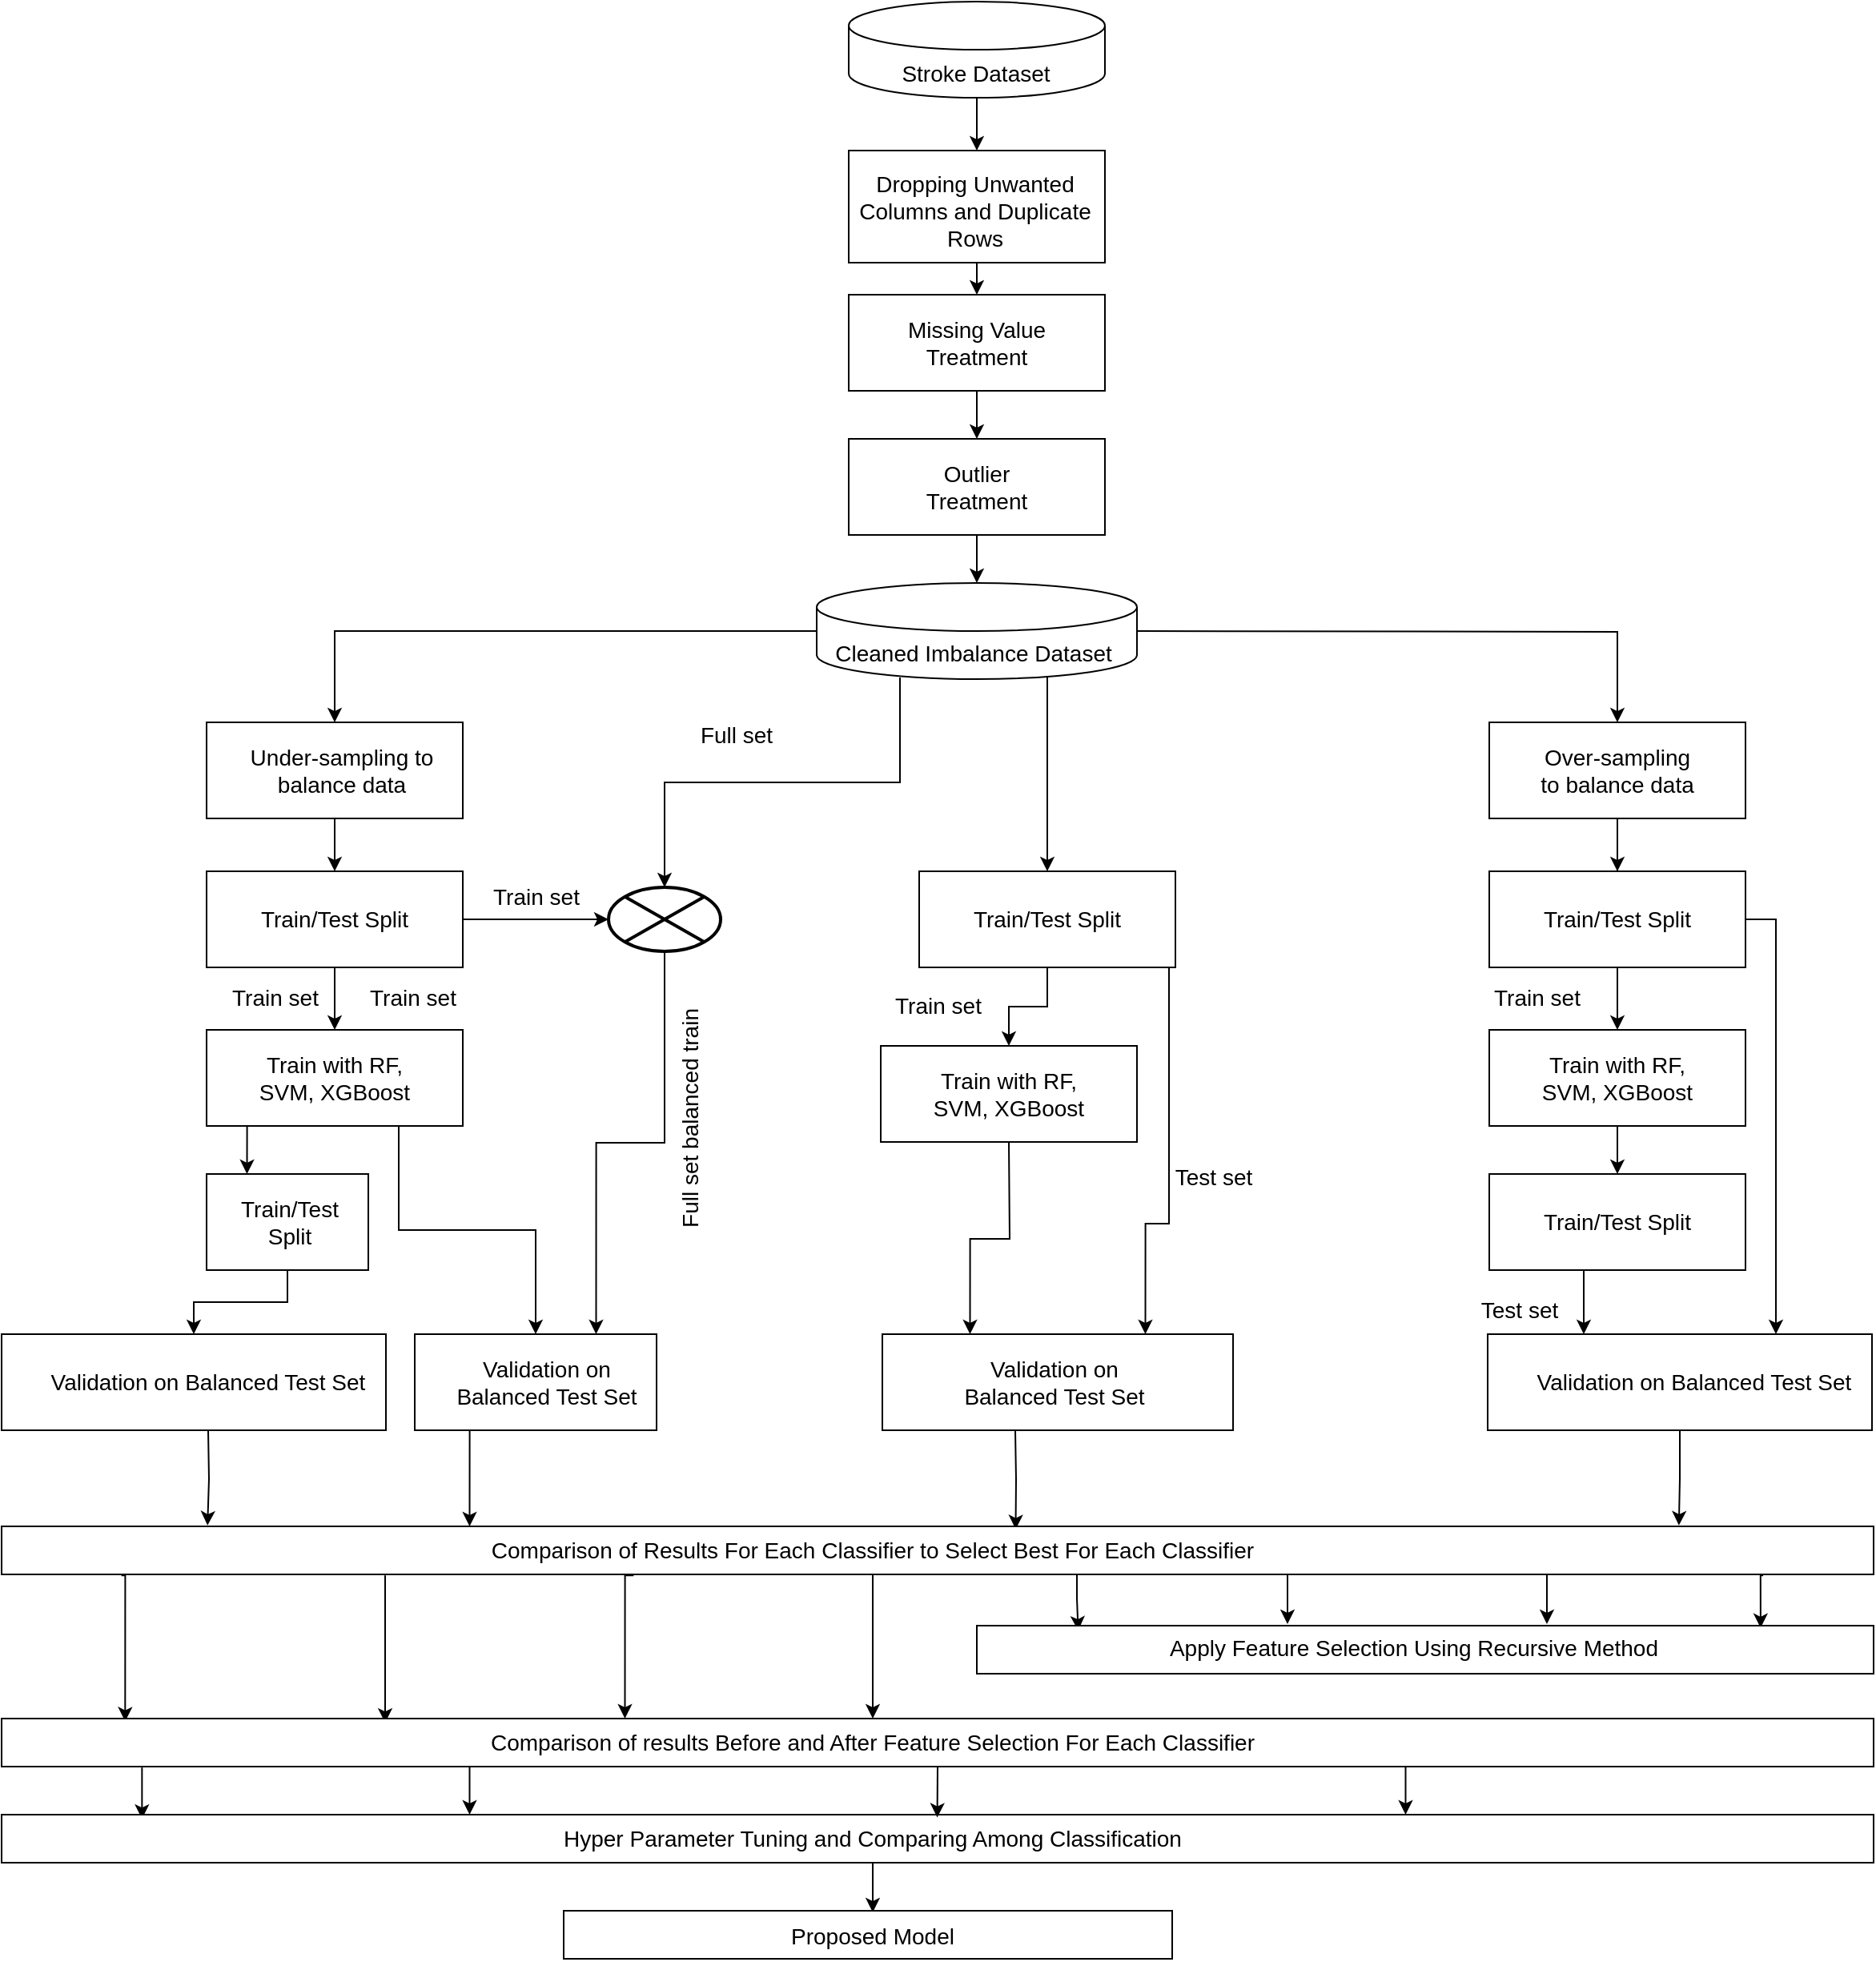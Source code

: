 <mxfile version="18.1.3" type="github"><diagram id="PCii4-yHpSWue9ZSMyPw" name="Page-1"><mxGraphModel dx="2926" dy="1094" grid="1" gridSize="10" guides="1" tooltips="1" connect="1" arrows="1" fold="1" page="1" pageScale="1" pageWidth="850" pageHeight="1100" math="0" shadow="0"><root><mxCell id="0"/><mxCell id="1" parent="0"/><mxCell id="yMCKSJx15J1RFyX7Sh6V-66" style="rounded=0;orthogonalLoop=1;jettySize=auto;html=1;entryX=0.5;entryY=0;entryDx=0;entryDy=0;" edge="1" parent="1" source="yMCKSJx15J1RFyX7Sh6V-11" target="yMCKSJx15J1RFyX7Sh6V-13"><mxGeometry relative="1" as="geometry"/></mxCell><mxCell id="yMCKSJx15J1RFyX7Sh6V-11" value="" style="shape=cylinder3;whiteSpace=wrap;html=1;boundedLbl=1;backgroundOutline=1;size=15;" vertex="1" parent="1"><mxGeometry x="320" y="7" width="160" height="60" as="geometry"/></mxCell><mxCell id="yMCKSJx15J1RFyX7Sh6V-12" value="&lt;font style=&quot;font-size: 14px;&quot;&gt;Stroke Dataset&lt;/font&gt;" style="text;html=1;strokeColor=none;fillColor=none;align=center;verticalAlign=middle;whiteSpace=wrap;rounded=0;" vertex="1" parent="1"><mxGeometry x="350" y="37" width="99" height="30" as="geometry"/></mxCell><mxCell id="yMCKSJx15J1RFyX7Sh6V-13" value="" style="rounded=0;whiteSpace=wrap;html=1;" vertex="1" parent="1"><mxGeometry x="320" y="100" width="160" height="70" as="geometry"/></mxCell><mxCell id="yMCKSJx15J1RFyX7Sh6V-68" style="edgeStyle=none;rounded=0;orthogonalLoop=1;jettySize=auto;html=1;entryX=0.5;entryY=0;entryDx=0;entryDy=0;" edge="1" parent="1" target="yMCKSJx15J1RFyX7Sh6V-15"><mxGeometry relative="1" as="geometry"><mxPoint x="400" y="170" as="sourcePoint"/></mxGeometry></mxCell><mxCell id="yMCKSJx15J1RFyX7Sh6V-14" value="&lt;font style=&quot;font-size: 14px;&quot;&gt;Dropping Unwanted Columns and Duplicate Rows&lt;/font&gt;" style="text;html=1;strokeColor=none;fillColor=none;align=center;verticalAlign=middle;whiteSpace=wrap;rounded=0;" vertex="1" parent="1"><mxGeometry x="324" y="125" width="150" height="25" as="geometry"/></mxCell><mxCell id="yMCKSJx15J1RFyX7Sh6V-15" value="" style="rounded=0;whiteSpace=wrap;html=1;" vertex="1" parent="1"><mxGeometry x="320" y="190" width="160" height="60" as="geometry"/></mxCell><mxCell id="yMCKSJx15J1RFyX7Sh6V-69" value="" style="edgeStyle=none;rounded=0;orthogonalLoop=1;jettySize=auto;html=1;entryX=0.5;entryY=0;entryDx=0;entryDy=0;" edge="1" parent="1" target="yMCKSJx15J1RFyX7Sh6V-18"><mxGeometry relative="1" as="geometry"><mxPoint x="400" y="250" as="sourcePoint"/></mxGeometry></mxCell><mxCell id="yMCKSJx15J1RFyX7Sh6V-16" value="&lt;font style=&quot;font-size: 14px;&quot;&gt;Missing Value Treatment&lt;/font&gt;" style="text;html=1;strokeColor=none;fillColor=none;align=center;verticalAlign=middle;whiteSpace=wrap;rounded=0;" vertex="1" parent="1"><mxGeometry x="350" y="205" width="100" height="30" as="geometry"/></mxCell><mxCell id="yMCKSJx15J1RFyX7Sh6V-70" style="edgeStyle=none;rounded=0;orthogonalLoop=1;jettySize=auto;html=1;exitX=0.5;exitY=1;exitDx=0;exitDy=0;entryX=0.5;entryY=0;entryDx=0;entryDy=0;entryPerimeter=0;" edge="1" parent="1" source="yMCKSJx15J1RFyX7Sh6V-18"><mxGeometry relative="1" as="geometry"><mxPoint x="401" y="340" as="sourcePoint"/><mxPoint x="400" y="370" as="targetPoint"/></mxGeometry></mxCell><mxCell id="yMCKSJx15J1RFyX7Sh6V-18" value="" style="rounded=0;whiteSpace=wrap;html=1;" vertex="1" parent="1"><mxGeometry x="320" y="280" width="160" height="60" as="geometry"/></mxCell><mxCell id="yMCKSJx15J1RFyX7Sh6V-19" value="&lt;font style=&quot;font-size: 14px;&quot;&gt;Outlier Treatment&lt;/font&gt;" style="text;html=1;strokeColor=none;fillColor=none;align=center;verticalAlign=middle;whiteSpace=wrap;rounded=0;strokeWidth=2;" vertex="1" parent="1"><mxGeometry x="350" y="295" width="100" height="30" as="geometry"/></mxCell><mxCell id="yMCKSJx15J1RFyX7Sh6V-71" style="edgeStyle=orthogonalEdgeStyle;rounded=0;orthogonalLoop=1;jettySize=auto;html=1;entryX=0.5;entryY=0;entryDx=0;entryDy=0;" edge="1" parent="1" source="yMCKSJx15J1RFyX7Sh6V-21" target="yMCKSJx15J1RFyX7Sh6V-24"><mxGeometry relative="1" as="geometry"/></mxCell><mxCell id="yMCKSJx15J1RFyX7Sh6V-21" value="" style="shape=cylinder3;whiteSpace=wrap;html=1;boundedLbl=1;backgroundOutline=1;size=15;" vertex="1" parent="1"><mxGeometry x="300" y="370" width="200" height="60" as="geometry"/></mxCell><mxCell id="yMCKSJx15J1RFyX7Sh6V-72" style="edgeStyle=orthogonalEdgeStyle;rounded=0;orthogonalLoop=1;jettySize=auto;html=1;entryX=0.5;entryY=0;entryDx=0;entryDy=0;" edge="1" parent="1" target="yMCKSJx15J1RFyX7Sh6V-26"><mxGeometry relative="1" as="geometry"><mxPoint x="500" y="400" as="sourcePoint"/></mxGeometry></mxCell><mxCell id="yMCKSJx15J1RFyX7Sh6V-105" style="edgeStyle=orthogonalEdgeStyle;rounded=0;orthogonalLoop=1;jettySize=auto;html=1;exitX=0.75;exitY=1;exitDx=0;exitDy=0;entryX=0.5;entryY=0;entryDx=0;entryDy=0;fontSize=14;" edge="1" parent="1" source="yMCKSJx15J1RFyX7Sh6V-22" target="yMCKSJx15J1RFyX7Sh6V-46"><mxGeometry relative="1" as="geometry"/></mxCell><mxCell id="yMCKSJx15J1RFyX7Sh6V-111" style="edgeStyle=orthogonalEdgeStyle;rounded=0;orthogonalLoop=1;jettySize=auto;html=1;exitX=0.25;exitY=1;exitDx=0;exitDy=0;fontSize=14;" edge="1" parent="1" source="yMCKSJx15J1RFyX7Sh6V-22" target="yMCKSJx15J1RFyX7Sh6V-110"><mxGeometry relative="1" as="geometry"/></mxCell><mxCell id="yMCKSJx15J1RFyX7Sh6V-22" value="&lt;font style=&quot;font-size: 14px;&quot;&gt;Cleaned Imbalance Dataset&lt;/font&gt;" style="text;html=1;strokeColor=none;fillColor=none;align=center;verticalAlign=middle;whiteSpace=wrap;rounded=0;" vertex="1" parent="1"><mxGeometry x="306" y="399" width="184" height="30" as="geometry"/></mxCell><mxCell id="yMCKSJx15J1RFyX7Sh6V-24" value="" style="rounded=0;whiteSpace=wrap;html=1;" vertex="1" parent="1"><mxGeometry x="-81" y="457" width="160" height="60" as="geometry"/></mxCell><mxCell id="yMCKSJx15J1RFyX7Sh6V-73" value="" style="edgeStyle=none;rounded=0;orthogonalLoop=1;jettySize=auto;html=1;entryX=0.5;entryY=0;entryDx=0;entryDy=0;exitX=0.5;exitY=1;exitDx=0;exitDy=0;" edge="1" parent="1" source="yMCKSJx15J1RFyX7Sh6V-24" target="yMCKSJx15J1RFyX7Sh6V-28"><mxGeometry relative="1" as="geometry"><mxPoint x="-30" y="430" as="sourcePoint"/></mxGeometry></mxCell><mxCell id="yMCKSJx15J1RFyX7Sh6V-25" value="&lt;font style=&quot;font-size: 14px;&quot;&gt;Under-sampling to balance data&lt;/font&gt;" style="text;html=1;strokeColor=none;fillColor=none;align=center;verticalAlign=middle;whiteSpace=wrap;rounded=0;" vertex="1" parent="1"><mxGeometry x="-56" y="472" width="119" height="30" as="geometry"/></mxCell><mxCell id="yMCKSJx15J1RFyX7Sh6V-75" value="" style="edgeStyle=none;rounded=0;orthogonalLoop=1;jettySize=auto;html=1;fontSize=14;" edge="1" parent="1" source="yMCKSJx15J1RFyX7Sh6V-26" target="yMCKSJx15J1RFyX7Sh6V-31"><mxGeometry relative="1" as="geometry"/></mxCell><mxCell id="yMCKSJx15J1RFyX7Sh6V-26" value="" style="rounded=0;whiteSpace=wrap;html=1;" vertex="1" parent="1"><mxGeometry x="720" y="457" width="160" height="60" as="geometry"/></mxCell><mxCell id="yMCKSJx15J1RFyX7Sh6V-74" value="" style="edgeStyle=none;rounded=0;orthogonalLoop=1;jettySize=auto;html=1;entryX=0.5;entryY=0;entryDx=0;entryDy=0;" edge="1" parent="1" target="yMCKSJx15J1RFyX7Sh6V-30"><mxGeometry relative="1" as="geometry"><mxPoint x="800" y="520" as="sourcePoint"/></mxGeometry></mxCell><mxCell id="yMCKSJx15J1RFyX7Sh6V-27" value="&lt;font style=&quot;font-size: 14px;&quot;&gt;Over-sampling to balance data&lt;/font&gt;" style="text;html=1;strokeColor=none;fillColor=none;align=center;verticalAlign=middle;whiteSpace=wrap;rounded=0;" vertex="1" parent="1"><mxGeometry x="750" y="472" width="100" height="30" as="geometry"/></mxCell><mxCell id="yMCKSJx15J1RFyX7Sh6V-112" style="edgeStyle=orthogonalEdgeStyle;rounded=0;orthogonalLoop=1;jettySize=auto;html=1;exitX=1;exitY=0.5;exitDx=0;exitDy=0;entryX=0;entryY=0.5;entryDx=0;entryDy=0;entryPerimeter=0;fontSize=14;" edge="1" parent="1" source="yMCKSJx15J1RFyX7Sh6V-28" target="yMCKSJx15J1RFyX7Sh6V-110"><mxGeometry relative="1" as="geometry"/></mxCell><mxCell id="yMCKSJx15J1RFyX7Sh6V-28" value="" style="rounded=0;whiteSpace=wrap;html=1;" vertex="1" parent="1"><mxGeometry x="-81" y="550" width="160" height="60" as="geometry"/></mxCell><mxCell id="yMCKSJx15J1RFyX7Sh6V-76" value="" style="edgeStyle=none;rounded=0;orthogonalLoop=1;jettySize=auto;html=1;fontSize=14;entryX=0.5;entryY=0;entryDx=0;entryDy=0;" edge="1" parent="1" target="yMCKSJx15J1RFyX7Sh6V-32"><mxGeometry relative="1" as="geometry"><mxPoint x="-1" y="610" as="sourcePoint"/></mxGeometry></mxCell><mxCell id="yMCKSJx15J1RFyX7Sh6V-29" value="&lt;font style=&quot;font-size: 14px;&quot;&gt;Train/Test Split&lt;/font&gt;" style="text;html=1;strokeColor=none;fillColor=none;align=center;verticalAlign=middle;whiteSpace=wrap;rounded=0;" vertex="1" parent="1"><mxGeometry x="-51" y="565" width="100" height="30" as="geometry"/></mxCell><mxCell id="yMCKSJx15J1RFyX7Sh6V-85" style="edgeStyle=orthogonalEdgeStyle;rounded=0;orthogonalLoop=1;jettySize=auto;html=1;entryX=0.75;entryY=0;entryDx=0;entryDy=0;fontSize=14;" edge="1" parent="1" source="yMCKSJx15J1RFyX7Sh6V-30" target="yMCKSJx15J1RFyX7Sh6V-54"><mxGeometry relative="1" as="geometry"><Array as="points"><mxPoint x="899" y="580"/></Array></mxGeometry></mxCell><mxCell id="yMCKSJx15J1RFyX7Sh6V-30" value="" style="rounded=0;whiteSpace=wrap;html=1;" vertex="1" parent="1"><mxGeometry x="720" y="550" width="160" height="60" as="geometry"/></mxCell><mxCell id="yMCKSJx15J1RFyX7Sh6V-81" value="" style="edgeStyle=orthogonalEdgeStyle;rounded=0;orthogonalLoop=1;jettySize=auto;html=1;fontSize=14;entryX=0.5;entryY=0;entryDx=0;entryDy=0;" edge="1" parent="1" target="yMCKSJx15J1RFyX7Sh6V-34"><mxGeometry relative="1" as="geometry"><mxPoint x="800" y="610" as="sourcePoint"/></mxGeometry></mxCell><mxCell id="yMCKSJx15J1RFyX7Sh6V-31" value="&lt;font style=&quot;font-size: 14px;&quot;&gt;Train/Test Split&lt;/font&gt;" style="text;html=1;strokeColor=none;fillColor=none;align=center;verticalAlign=middle;whiteSpace=wrap;rounded=0;" vertex="1" parent="1"><mxGeometry x="750" y="565" width="100" height="30" as="geometry"/></mxCell><mxCell id="yMCKSJx15J1RFyX7Sh6V-78" style="edgeStyle=orthogonalEdgeStyle;rounded=0;orthogonalLoop=1;jettySize=auto;html=1;exitX=0.25;exitY=1;exitDx=0;exitDy=0;entryX=0.25;entryY=0;entryDx=0;entryDy=0;fontSize=14;" edge="1" parent="1" source="yMCKSJx15J1RFyX7Sh6V-32" target="yMCKSJx15J1RFyX7Sh6V-38"><mxGeometry relative="1" as="geometry"/></mxCell><mxCell id="yMCKSJx15J1RFyX7Sh6V-80" style="edgeStyle=orthogonalEdgeStyle;rounded=0;orthogonalLoop=1;jettySize=auto;html=1;exitX=0.75;exitY=1;exitDx=0;exitDy=0;entryX=0.5;entryY=0;entryDx=0;entryDy=0;fontSize=14;" edge="1" parent="1" source="yMCKSJx15J1RFyX7Sh6V-32" target="yMCKSJx15J1RFyX7Sh6V-44"><mxGeometry relative="1" as="geometry"/></mxCell><mxCell id="yMCKSJx15J1RFyX7Sh6V-32" value="" style="rounded=0;whiteSpace=wrap;html=1;" vertex="1" parent="1"><mxGeometry x="-81" y="649" width="160" height="60" as="geometry"/></mxCell><mxCell id="yMCKSJx15J1RFyX7Sh6V-33" value="&lt;font style=&quot;font-size: 14px;&quot;&gt;Train with RF, SVM, XGBoost&lt;/font&gt;" style="text;html=1;strokeColor=none;fillColor=none;align=center;verticalAlign=middle;whiteSpace=wrap;rounded=0;" vertex="1" parent="1"><mxGeometry x="-51" y="664" width="100" height="30" as="geometry"/></mxCell><mxCell id="yMCKSJx15J1RFyX7Sh6V-34" value="" style="rounded=0;whiteSpace=wrap;html=1;" vertex="1" parent="1"><mxGeometry x="720" y="649" width="160" height="60" as="geometry"/></mxCell><mxCell id="yMCKSJx15J1RFyX7Sh6V-82" value="" style="edgeStyle=orthogonalEdgeStyle;rounded=0;orthogonalLoop=1;jettySize=auto;html=1;fontSize=14;entryX=0.5;entryY=0;entryDx=0;entryDy=0;entryPerimeter=0;" edge="1" parent="1" target="yMCKSJx15J1RFyX7Sh6V-40"><mxGeometry relative="1" as="geometry"><mxPoint x="800" y="709" as="sourcePoint"/></mxGeometry></mxCell><mxCell id="yMCKSJx15J1RFyX7Sh6V-35" value="&lt;font style=&quot;font-size: 14px;&quot;&gt;Train with RF, SVM, XGBoost&lt;/font&gt;" style="text;html=1;strokeColor=none;fillColor=none;align=center;verticalAlign=middle;whiteSpace=wrap;rounded=0;" vertex="1" parent="1"><mxGeometry x="750" y="664" width="100" height="30" as="geometry"/></mxCell><mxCell id="yMCKSJx15J1RFyX7Sh6V-79" style="edgeStyle=orthogonalEdgeStyle;rounded=0;orthogonalLoop=1;jettySize=auto;html=1;exitX=0.5;exitY=1;exitDx=0;exitDy=0;entryX=0.5;entryY=0;entryDx=0;entryDy=0;fontSize=14;" edge="1" parent="1" source="yMCKSJx15J1RFyX7Sh6V-38" target="yMCKSJx15J1RFyX7Sh6V-42"><mxGeometry relative="1" as="geometry"/></mxCell><mxCell id="yMCKSJx15J1RFyX7Sh6V-38" value="" style="rounded=0;whiteSpace=wrap;html=1;" vertex="1" parent="1"><mxGeometry x="-81" y="739" width="101" height="60" as="geometry"/></mxCell><mxCell id="yMCKSJx15J1RFyX7Sh6V-39" value="&lt;font style=&quot;font-size: 14px;&quot;&gt;Train/Test Split&lt;/font&gt;" style="text;html=1;strokeColor=none;fillColor=none;align=center;verticalAlign=middle;whiteSpace=wrap;rounded=0;" vertex="1" parent="1"><mxGeometry x="-68" y="754" width="78" height="30" as="geometry"/></mxCell><mxCell id="yMCKSJx15J1RFyX7Sh6V-40" value="" style="rounded=0;whiteSpace=wrap;html=1;" vertex="1" parent="1"><mxGeometry x="720" y="739" width="160" height="60" as="geometry"/></mxCell><mxCell id="yMCKSJx15J1RFyX7Sh6V-84" style="edgeStyle=orthogonalEdgeStyle;rounded=0;orthogonalLoop=1;jettySize=auto;html=1;entryX=0.25;entryY=0;entryDx=0;entryDy=0;fontSize=14;" edge="1" parent="1" target="yMCKSJx15J1RFyX7Sh6V-54"><mxGeometry relative="1" as="geometry"><mxPoint x="800" y="799" as="sourcePoint"/><Array as="points"><mxPoint x="779" y="799"/></Array></mxGeometry></mxCell><mxCell id="yMCKSJx15J1RFyX7Sh6V-41" value="&lt;font style=&quot;font-size: 14px;&quot;&gt;Train/Test Split&lt;/font&gt;" style="text;html=1;strokeColor=none;fillColor=none;align=center;verticalAlign=middle;whiteSpace=wrap;rounded=0;" vertex="1" parent="1"><mxGeometry x="750" y="754" width="100" height="30" as="geometry"/></mxCell><mxCell id="yMCKSJx15J1RFyX7Sh6V-42" value="" style="rounded=0;whiteSpace=wrap;html=1;" vertex="1" parent="1"><mxGeometry x="-209" y="839" width="240" height="60" as="geometry"/></mxCell><mxCell id="yMCKSJx15J1RFyX7Sh6V-89" style="edgeStyle=orthogonalEdgeStyle;rounded=0;orthogonalLoop=1;jettySize=auto;html=1;entryX=0.11;entryY=-0.02;entryDx=0;entryDy=0;entryPerimeter=0;fontSize=14;" edge="1" parent="1" target="yMCKSJx15J1RFyX7Sh6V-56"><mxGeometry relative="1" as="geometry"><mxPoint x="-80" y="899" as="sourcePoint"/></mxGeometry></mxCell><mxCell id="yMCKSJx15J1RFyX7Sh6V-43" value="&lt;font style=&quot;font-size: 14px;&quot;&gt;Validation on Balanced Test Set&lt;/font&gt;" style="text;html=1;strokeColor=none;fillColor=none;align=center;verticalAlign=middle;whiteSpace=wrap;rounded=0;" vertex="1" parent="1"><mxGeometry x="-185" y="854" width="210" height="30" as="geometry"/></mxCell><mxCell id="yMCKSJx15J1RFyX7Sh6V-44" value="" style="rounded=0;whiteSpace=wrap;html=1;" vertex="1" parent="1"><mxGeometry x="49" y="839" width="151" height="60" as="geometry"/></mxCell><mxCell id="yMCKSJx15J1RFyX7Sh6V-88" style="edgeStyle=orthogonalEdgeStyle;rounded=0;orthogonalLoop=1;jettySize=auto;html=1;entryX=0.25;entryY=0;entryDx=0;entryDy=0;fontSize=14;" edge="1" parent="1" target="yMCKSJx15J1RFyX7Sh6V-56"><mxGeometry relative="1" as="geometry"><mxPoint x="132" y="899" as="sourcePoint"/><Array as="points"><mxPoint x="83" y="899"/></Array></mxGeometry></mxCell><mxCell id="yMCKSJx15J1RFyX7Sh6V-45" value="&lt;font style=&quot;font-size: 14px;&quot;&gt;Validation on Balanced Test Set&lt;/font&gt;" style="text;html=1;strokeColor=none;fillColor=none;align=center;verticalAlign=middle;whiteSpace=wrap;rounded=0;" vertex="1" parent="1"><mxGeometry x="73" y="854" width="117" height="30" as="geometry"/></mxCell><mxCell id="yMCKSJx15J1RFyX7Sh6V-106" style="edgeStyle=orthogonalEdgeStyle;rounded=0;orthogonalLoop=1;jettySize=auto;html=1;exitX=0.5;exitY=1;exitDx=0;exitDy=0;entryX=0.5;entryY=0;entryDx=0;entryDy=0;fontSize=14;" edge="1" parent="1" source="yMCKSJx15J1RFyX7Sh6V-46" target="yMCKSJx15J1RFyX7Sh6V-48"><mxGeometry relative="1" as="geometry"/></mxCell><mxCell id="yMCKSJx15J1RFyX7Sh6V-108" style="edgeStyle=orthogonalEdgeStyle;rounded=0;orthogonalLoop=1;jettySize=auto;html=1;exitX=1;exitY=1;exitDx=0;exitDy=0;entryX=0.75;entryY=0;entryDx=0;entryDy=0;fontSize=14;" edge="1" parent="1" source="yMCKSJx15J1RFyX7Sh6V-46" target="yMCKSJx15J1RFyX7Sh6V-50"><mxGeometry relative="1" as="geometry"><Array as="points"><mxPoint x="520" y="610"/><mxPoint x="520" y="770"/><mxPoint x="505" y="770"/></Array></mxGeometry></mxCell><mxCell id="yMCKSJx15J1RFyX7Sh6V-46" value="" style="rounded=0;whiteSpace=wrap;html=1;" vertex="1" parent="1"><mxGeometry x="364" y="550" width="160" height="60" as="geometry"/></mxCell><mxCell id="yMCKSJx15J1RFyX7Sh6V-47" value="&lt;font style=&quot;font-size: 14px;&quot;&gt;Train/Test Split&lt;/font&gt;" style="text;html=1;strokeColor=none;fillColor=none;align=center;verticalAlign=middle;whiteSpace=wrap;rounded=0;" vertex="1" parent="1"><mxGeometry x="394" y="565" width="100" height="30" as="geometry"/></mxCell><mxCell id="yMCKSJx15J1RFyX7Sh6V-48" value="" style="rounded=0;whiteSpace=wrap;html=1;" vertex="1" parent="1"><mxGeometry x="340" y="659" width="160" height="60" as="geometry"/></mxCell><mxCell id="yMCKSJx15J1RFyX7Sh6V-109" style="edgeStyle=orthogonalEdgeStyle;rounded=0;orthogonalLoop=1;jettySize=auto;html=1;entryX=0.25;entryY=0;entryDx=0;entryDy=0;fontSize=14;" edge="1" parent="1" target="yMCKSJx15J1RFyX7Sh6V-50"><mxGeometry relative="1" as="geometry"><mxPoint x="420" y="719" as="sourcePoint"/></mxGeometry></mxCell><mxCell id="yMCKSJx15J1RFyX7Sh6V-49" value="&lt;font style=&quot;font-size: 14px;&quot;&gt;Train with RF, SVM, XGBoost&lt;/font&gt;" style="text;html=1;strokeColor=none;fillColor=none;align=center;verticalAlign=middle;whiteSpace=wrap;rounded=0;" vertex="1" parent="1"><mxGeometry x="370" y="674" width="100" height="30" as="geometry"/></mxCell><mxCell id="yMCKSJx15J1RFyX7Sh6V-50" value="" style="rounded=0;whiteSpace=wrap;html=1;" vertex="1" parent="1"><mxGeometry x="341" y="839" width="219" height="60" as="geometry"/></mxCell><mxCell id="yMCKSJx15J1RFyX7Sh6V-87" style="edgeStyle=orthogonalEdgeStyle;rounded=0;orthogonalLoop=1;jettySize=auto;html=1;entryX=0.675;entryY=0.06;entryDx=0;entryDy=0;entryPerimeter=0;fontSize=14;" edge="1" parent="1" target="yMCKSJx15J1RFyX7Sh6V-57"><mxGeometry relative="1" as="geometry"><mxPoint x="424" y="899" as="sourcePoint"/></mxGeometry></mxCell><mxCell id="yMCKSJx15J1RFyX7Sh6V-51" value="&lt;font style=&quot;font-size: 14px;&quot;&gt;Validation on Balanced Test Set&lt;/font&gt;" style="text;html=1;strokeColor=none;fillColor=none;align=center;verticalAlign=middle;whiteSpace=wrap;rounded=0;" vertex="1" parent="1"><mxGeometry x="390" y="854" width="117" height="30" as="geometry"/></mxCell><mxCell id="yMCKSJx15J1RFyX7Sh6V-86" style="edgeStyle=orthogonalEdgeStyle;rounded=0;orthogonalLoop=1;jettySize=auto;html=1;exitX=0.5;exitY=1;exitDx=0;exitDy=0;entryX=0.896;entryY=-0.02;entryDx=0;entryDy=0;entryPerimeter=0;fontSize=14;" edge="1" parent="1" source="yMCKSJx15J1RFyX7Sh6V-54" target="yMCKSJx15J1RFyX7Sh6V-56"><mxGeometry relative="1" as="geometry"/></mxCell><mxCell id="yMCKSJx15J1RFyX7Sh6V-54" value="" style="rounded=0;whiteSpace=wrap;html=1;" vertex="1" parent="1"><mxGeometry x="719" y="839" width="240" height="60" as="geometry"/></mxCell><mxCell id="yMCKSJx15J1RFyX7Sh6V-55" value="&lt;font style=&quot;font-size: 14px;&quot;&gt;Validation on Balanced Test Set&lt;/font&gt;" style="text;html=1;strokeColor=none;fillColor=none;align=center;verticalAlign=middle;whiteSpace=wrap;rounded=0;" vertex="1" parent="1"><mxGeometry x="743" y="854" width="210" height="30" as="geometry"/></mxCell><mxCell id="yMCKSJx15J1RFyX7Sh6V-93" style="edgeStyle=orthogonalEdgeStyle;rounded=0;orthogonalLoop=1;jettySize=auto;html=1;entryX=0.874;entryY=0.047;entryDx=0;entryDy=0;entryPerimeter=0;fontSize=14;exitX=0.941;exitY=1.02;exitDx=0;exitDy=0;exitPerimeter=0;" edge="1" parent="1" source="yMCKSJx15J1RFyX7Sh6V-56" target="yMCKSJx15J1RFyX7Sh6V-58"><mxGeometry relative="1" as="geometry"/></mxCell><mxCell id="yMCKSJx15J1RFyX7Sh6V-94" style="edgeStyle=orthogonalEdgeStyle;rounded=0;orthogonalLoop=1;jettySize=auto;html=1;exitX=0.75;exitY=1;exitDx=0;exitDy=0;entryX=0.5;entryY=0;entryDx=0;entryDy=0;fontSize=14;" edge="1" parent="1"><mxGeometry relative="1" as="geometry"><mxPoint x="750.75" y="989" as="sourcePoint"/><mxPoint x="756" y="1020" as="targetPoint"/></mxGeometry></mxCell><mxCell id="yMCKSJx15J1RFyX7Sh6V-95" style="edgeStyle=orthogonalEdgeStyle;rounded=0;orthogonalLoop=1;jettySize=auto;html=1;entryX=0.25;entryY=0;entryDx=0;entryDy=0;fontSize=14;exitX=1;exitY=1;exitDx=0;exitDy=0;" edge="1" parent="1" source="yMCKSJx15J1RFyX7Sh6V-57" target="yMCKSJx15J1RFyX7Sh6V-59"><mxGeometry relative="1" as="geometry"/></mxCell><mxCell id="yMCKSJx15J1RFyX7Sh6V-96" style="edgeStyle=orthogonalEdgeStyle;rounded=0;orthogonalLoop=1;jettySize=auto;html=1;entryX=0.066;entryY=0.06;entryDx=0;entryDy=0;entryPerimeter=0;fontSize=14;exitX=0.064;exitY=1.02;exitDx=0;exitDy=0;exitPerimeter=0;" edge="1" parent="1" source="yMCKSJx15J1RFyX7Sh6V-56" target="yMCKSJx15J1RFyX7Sh6V-60"><mxGeometry relative="1" as="geometry"><Array as="points"><mxPoint x="-132" y="990"/></Array></mxGeometry></mxCell><mxCell id="yMCKSJx15J1RFyX7Sh6V-97" style="edgeStyle=orthogonalEdgeStyle;rounded=0;orthogonalLoop=1;jettySize=auto;html=1;fontSize=14;entryX=0.145;entryY=0.087;entryDx=0;entryDy=0;entryPerimeter=0;exitX=0.145;exitY=1.02;exitDx=0;exitDy=0;exitPerimeter=0;" edge="1" parent="1"><mxGeometry relative="1" as="geometry"><mxPoint x="30.505" y="989.6" as="sourcePoint"/><mxPoint x="30.505" y="1081.61" as="targetPoint"/></mxGeometry></mxCell><mxCell id="yMCKSJx15J1RFyX7Sh6V-56" value="" style="rounded=0;whiteSpace=wrap;html=1;" vertex="1" parent="1"><mxGeometry x="-209" y="959" width="1169" height="30" as="geometry"/></mxCell><mxCell id="yMCKSJx15J1RFyX7Sh6V-90" style="edgeStyle=orthogonalEdgeStyle;rounded=0;orthogonalLoop=1;jettySize=auto;html=1;exitX=0.75;exitY=1;exitDx=0;exitDy=0;entryX=0.113;entryY=0.1;entryDx=0;entryDy=0;entryPerimeter=0;fontSize=14;" edge="1" parent="1" source="yMCKSJx15J1RFyX7Sh6V-57" target="yMCKSJx15J1RFyX7Sh6V-58"><mxGeometry relative="1" as="geometry"><Array as="points"><mxPoint x="463" y="1004"/></Array></mxGeometry></mxCell><mxCell id="yMCKSJx15J1RFyX7Sh6V-57" value="&lt;font style=&quot;font-size: 14px;&quot;&gt;Comparison of Results For Each Classifier to Select Best For Each Classifier&lt;/font&gt;" style="text;html=1;strokeColor=none;fillColor=none;align=center;verticalAlign=middle;whiteSpace=wrap;rounded=0;" vertex="1" parent="1"><mxGeometry x="80" y="959" width="510" height="30" as="geometry"/></mxCell><mxCell id="yMCKSJx15J1RFyX7Sh6V-58" value="" style="rounded=0;whiteSpace=wrap;html=1;" vertex="1" parent="1"><mxGeometry x="400" y="1021" width="560" height="30" as="geometry"/></mxCell><mxCell id="yMCKSJx15J1RFyX7Sh6V-59" value="&lt;font style=&quot;font-size: 14px;&quot;&gt;Apply Feature Selection Using Recursive Method&lt;/font&gt;" style="text;html=1;strokeColor=none;fillColor=none;align=center;verticalAlign=middle;whiteSpace=wrap;rounded=0;" vertex="1" parent="1"><mxGeometry x="515" y="1020" width="316" height="30" as="geometry"/></mxCell><mxCell id="yMCKSJx15J1RFyX7Sh6V-100" style="edgeStyle=orthogonalEdgeStyle;rounded=0;orthogonalLoop=1;jettySize=auto;html=1;fontSize=14;exitX=0.075;exitY=1.02;exitDx=0;exitDy=0;exitPerimeter=0;entryX=0.075;entryY=0.087;entryDx=0;entryDy=0;entryPerimeter=0;" edge="1" parent="1" source="yMCKSJx15J1RFyX7Sh6V-60" target="yMCKSJx15J1RFyX7Sh6V-62"><mxGeometry relative="1" as="geometry"/></mxCell><mxCell id="yMCKSJx15J1RFyX7Sh6V-60" value="" style="rounded=0;whiteSpace=wrap;html=1;" vertex="1" parent="1"><mxGeometry x="-209" y="1079" width="1169" height="30" as="geometry"/></mxCell><mxCell id="yMCKSJx15J1RFyX7Sh6V-61" value="&lt;font style=&quot;font-size: 14px;&quot;&gt;Comparison of results Before and After Feature Selection For Each Classifier&lt;/font&gt;" style="text;html=1;strokeColor=none;fillColor=none;align=center;verticalAlign=middle;whiteSpace=wrap;rounded=0;" vertex="1" parent="1"><mxGeometry x="80" y="1079" width="510" height="30" as="geometry"/></mxCell><mxCell id="yMCKSJx15J1RFyX7Sh6V-62" value="" style="rounded=0;whiteSpace=wrap;html=1;" vertex="1" parent="1"><mxGeometry x="-209" y="1139" width="1169" height="30" as="geometry"/></mxCell><mxCell id="yMCKSJx15J1RFyX7Sh6V-104" value="" style="edgeStyle=orthogonalEdgeStyle;rounded=0;orthogonalLoop=1;jettySize=auto;html=1;fontSize=14;entryX=0.5;entryY=0;entryDx=0;entryDy=0;" edge="1" parent="1" source="yMCKSJx15J1RFyX7Sh6V-63" target="yMCKSJx15J1RFyX7Sh6V-65"><mxGeometry relative="1" as="geometry"/></mxCell><mxCell id="yMCKSJx15J1RFyX7Sh6V-63" value="&lt;font style=&quot;font-size: 14px;&quot;&gt;Hyper Parameter Tuning and Comparing Among Classification&lt;/font&gt;" style="text;html=1;strokeColor=none;fillColor=none;align=center;verticalAlign=middle;whiteSpace=wrap;rounded=0;" vertex="1" parent="1"><mxGeometry x="80" y="1139" width="510" height="30" as="geometry"/></mxCell><mxCell id="yMCKSJx15J1RFyX7Sh6V-64" value="" style="rounded=0;whiteSpace=wrap;html=1;" vertex="1" parent="1"><mxGeometry x="142" y="1199" width="380" height="30" as="geometry"/></mxCell><mxCell id="yMCKSJx15J1RFyX7Sh6V-65" value="&lt;font style=&quot;font-size: 14px;&quot;&gt;Proposed Model&lt;/font&gt;" style="text;html=1;strokeColor=none;fillColor=none;align=center;verticalAlign=middle;whiteSpace=wrap;rounded=0;" vertex="1" parent="1"><mxGeometry x="80" y="1200" width="510" height="30" as="geometry"/></mxCell><mxCell id="yMCKSJx15J1RFyX7Sh6V-98" style="edgeStyle=orthogonalEdgeStyle;rounded=0;orthogonalLoop=1;jettySize=auto;html=1;fontSize=14;entryX=0.25;entryY=0;entryDx=0;entryDy=0;exitX=0.017;exitY=1.02;exitDx=0;exitDy=0;exitPerimeter=0;" edge="1" parent="1"><mxGeometry relative="1" as="geometry"><mxPoint x="185.67" y="989.6" as="sourcePoint"/><mxPoint x="180.25" y="1079" as="targetPoint"/><Array as="points"><mxPoint x="180" y="990"/></Array></mxGeometry></mxCell><mxCell id="yMCKSJx15J1RFyX7Sh6V-99" style="edgeStyle=orthogonalEdgeStyle;rounded=0;orthogonalLoop=1;jettySize=auto;html=1;fontSize=14;entryX=0.5;entryY=0;entryDx=0;entryDy=0;exitX=0.5;exitY=1;exitDx=0;exitDy=0;" edge="1" parent="1" source="yMCKSJx15J1RFyX7Sh6V-57" target="yMCKSJx15J1RFyX7Sh6V-61"><mxGeometry relative="1" as="geometry"><mxPoint x="-19.495" y="1009.6" as="sourcePoint"/><mxPoint x="-19.495" y="1101.61" as="targetPoint"/></mxGeometry></mxCell><mxCell id="yMCKSJx15J1RFyX7Sh6V-101" style="edgeStyle=orthogonalEdgeStyle;rounded=0;orthogonalLoop=1;jettySize=auto;html=1;fontSize=14;entryX=0.25;entryY=0;entryDx=0;entryDy=0;exitX=0.25;exitY=1;exitDx=0;exitDy=0;" edge="1" parent="1" source="yMCKSJx15J1RFyX7Sh6V-60" target="yMCKSJx15J1RFyX7Sh6V-62"><mxGeometry relative="1" as="geometry"><mxPoint x="-20" y="1119" as="sourcePoint"/><mxPoint x="-111.325" y="1151.61" as="targetPoint"/></mxGeometry></mxCell><mxCell id="yMCKSJx15J1RFyX7Sh6V-102" style="edgeStyle=orthogonalEdgeStyle;rounded=0;orthogonalLoop=1;jettySize=auto;html=1;fontSize=14;entryX=0.579;entryY=0.06;entryDx=0;entryDy=0;exitX=0.5;exitY=1;exitDx=0;exitDy=0;entryPerimeter=0;" edge="1" parent="1" source="yMCKSJx15J1RFyX7Sh6V-60" target="yMCKSJx15J1RFyX7Sh6V-63"><mxGeometry relative="1" as="geometry"><mxPoint x="93.25" y="1119" as="sourcePoint"/><mxPoint x="93.25" y="1149" as="targetPoint"/></mxGeometry></mxCell><mxCell id="yMCKSJx15J1RFyX7Sh6V-103" style="edgeStyle=orthogonalEdgeStyle;rounded=0;orthogonalLoop=1;jettySize=auto;html=1;fontSize=14;entryX=0.75;entryY=0;entryDx=0;entryDy=0;exitX=0.75;exitY=1;exitDx=0;exitDy=0;" edge="1" parent="1" source="yMCKSJx15J1RFyX7Sh6V-60" target="yMCKSJx15J1RFyX7Sh6V-62"><mxGeometry relative="1" as="geometry"><mxPoint x="640" y="1129" as="sourcePoint"/><mxPoint x="385.29" y="1150.8" as="targetPoint"/></mxGeometry></mxCell><mxCell id="yMCKSJx15J1RFyX7Sh6V-113" style="edgeStyle=orthogonalEdgeStyle;rounded=0;orthogonalLoop=1;jettySize=auto;html=1;entryX=0.75;entryY=0;entryDx=0;entryDy=0;fontSize=14;" edge="1" parent="1" source="yMCKSJx15J1RFyX7Sh6V-110" target="yMCKSJx15J1RFyX7Sh6V-44"><mxGeometry relative="1" as="geometry"/></mxCell><mxCell id="yMCKSJx15J1RFyX7Sh6V-110" value="" style="verticalLabelPosition=bottom;verticalAlign=top;html=1;shape=mxgraph.flowchart.or;fontSize=14;strokeWidth=2;" vertex="1" parent="1"><mxGeometry x="170" y="560" width="70" height="40" as="geometry"/></mxCell><mxCell id="yMCKSJx15J1RFyX7Sh6V-114" value="Full set" style="text;html=1;strokeColor=none;fillColor=none;align=center;verticalAlign=middle;whiteSpace=wrap;rounded=0;fontSize=14;" vertex="1" parent="1"><mxGeometry x="220" y="450" width="60" height="30" as="geometry"/></mxCell><mxCell id="yMCKSJx15J1RFyX7Sh6V-115" value="Train set" style="text;html=1;strokeColor=none;fillColor=none;align=center;verticalAlign=middle;whiteSpace=wrap;rounded=0;fontSize=14;" vertex="1" parent="1"><mxGeometry x="-68" y="614" width="60" height="30" as="geometry"/></mxCell><mxCell id="yMCKSJx15J1RFyX7Sh6V-117" value="Train set" style="text;html=1;strokeColor=none;fillColor=none;align=center;verticalAlign=middle;whiteSpace=wrap;rounded=0;fontSize=14;" vertex="1" parent="1"><mxGeometry x="18" y="614" width="60" height="30" as="geometry"/></mxCell><mxCell id="yMCKSJx15J1RFyX7Sh6V-120" value="Train set" style="text;html=1;strokeColor=none;fillColor=none;align=center;verticalAlign=middle;whiteSpace=wrap;rounded=0;fontSize=14;" vertex="1" parent="1"><mxGeometry x="94.5" y="551" width="60" height="30" as="geometry"/></mxCell><mxCell id="yMCKSJx15J1RFyX7Sh6V-121" value="Train set" style="text;html=1;strokeColor=none;fillColor=none;align=center;verticalAlign=middle;whiteSpace=wrap;rounded=0;fontSize=14;" vertex="1" parent="1"><mxGeometry x="345.5" y="619" width="60" height="30" as="geometry"/></mxCell><mxCell id="yMCKSJx15J1RFyX7Sh6V-122" value="Test set" style="text;html=1;strokeColor=none;fillColor=none;align=center;verticalAlign=middle;whiteSpace=wrap;rounded=0;fontSize=14;" vertex="1" parent="1"><mxGeometry x="518" y="726" width="60" height="30" as="geometry"/></mxCell><mxCell id="yMCKSJx15J1RFyX7Sh6V-123" value="Train set" style="text;html=1;strokeColor=none;fillColor=none;align=center;verticalAlign=middle;whiteSpace=wrap;rounded=0;fontSize=14;" vertex="1" parent="1"><mxGeometry x="720" y="614" width="60" height="30" as="geometry"/></mxCell><mxCell id="yMCKSJx15J1RFyX7Sh6V-124" value="Test set" style="text;html=1;strokeColor=none;fillColor=none;align=center;verticalAlign=middle;whiteSpace=wrap;rounded=0;fontSize=14;" vertex="1" parent="1"><mxGeometry x="709" y="809" width="60" height="30" as="geometry"/></mxCell><mxCell id="yMCKSJx15J1RFyX7Sh6V-126" value="Full set balanced train" style="text;html=1;strokeColor=none;fillColor=none;align=center;verticalAlign=middle;whiteSpace=wrap;rounded=0;fontSize=14;rotation=-90;" vertex="1" parent="1"><mxGeometry x="136" y="689" width="170" height="30" as="geometry"/></mxCell></root></mxGraphModel></diagram></mxfile>